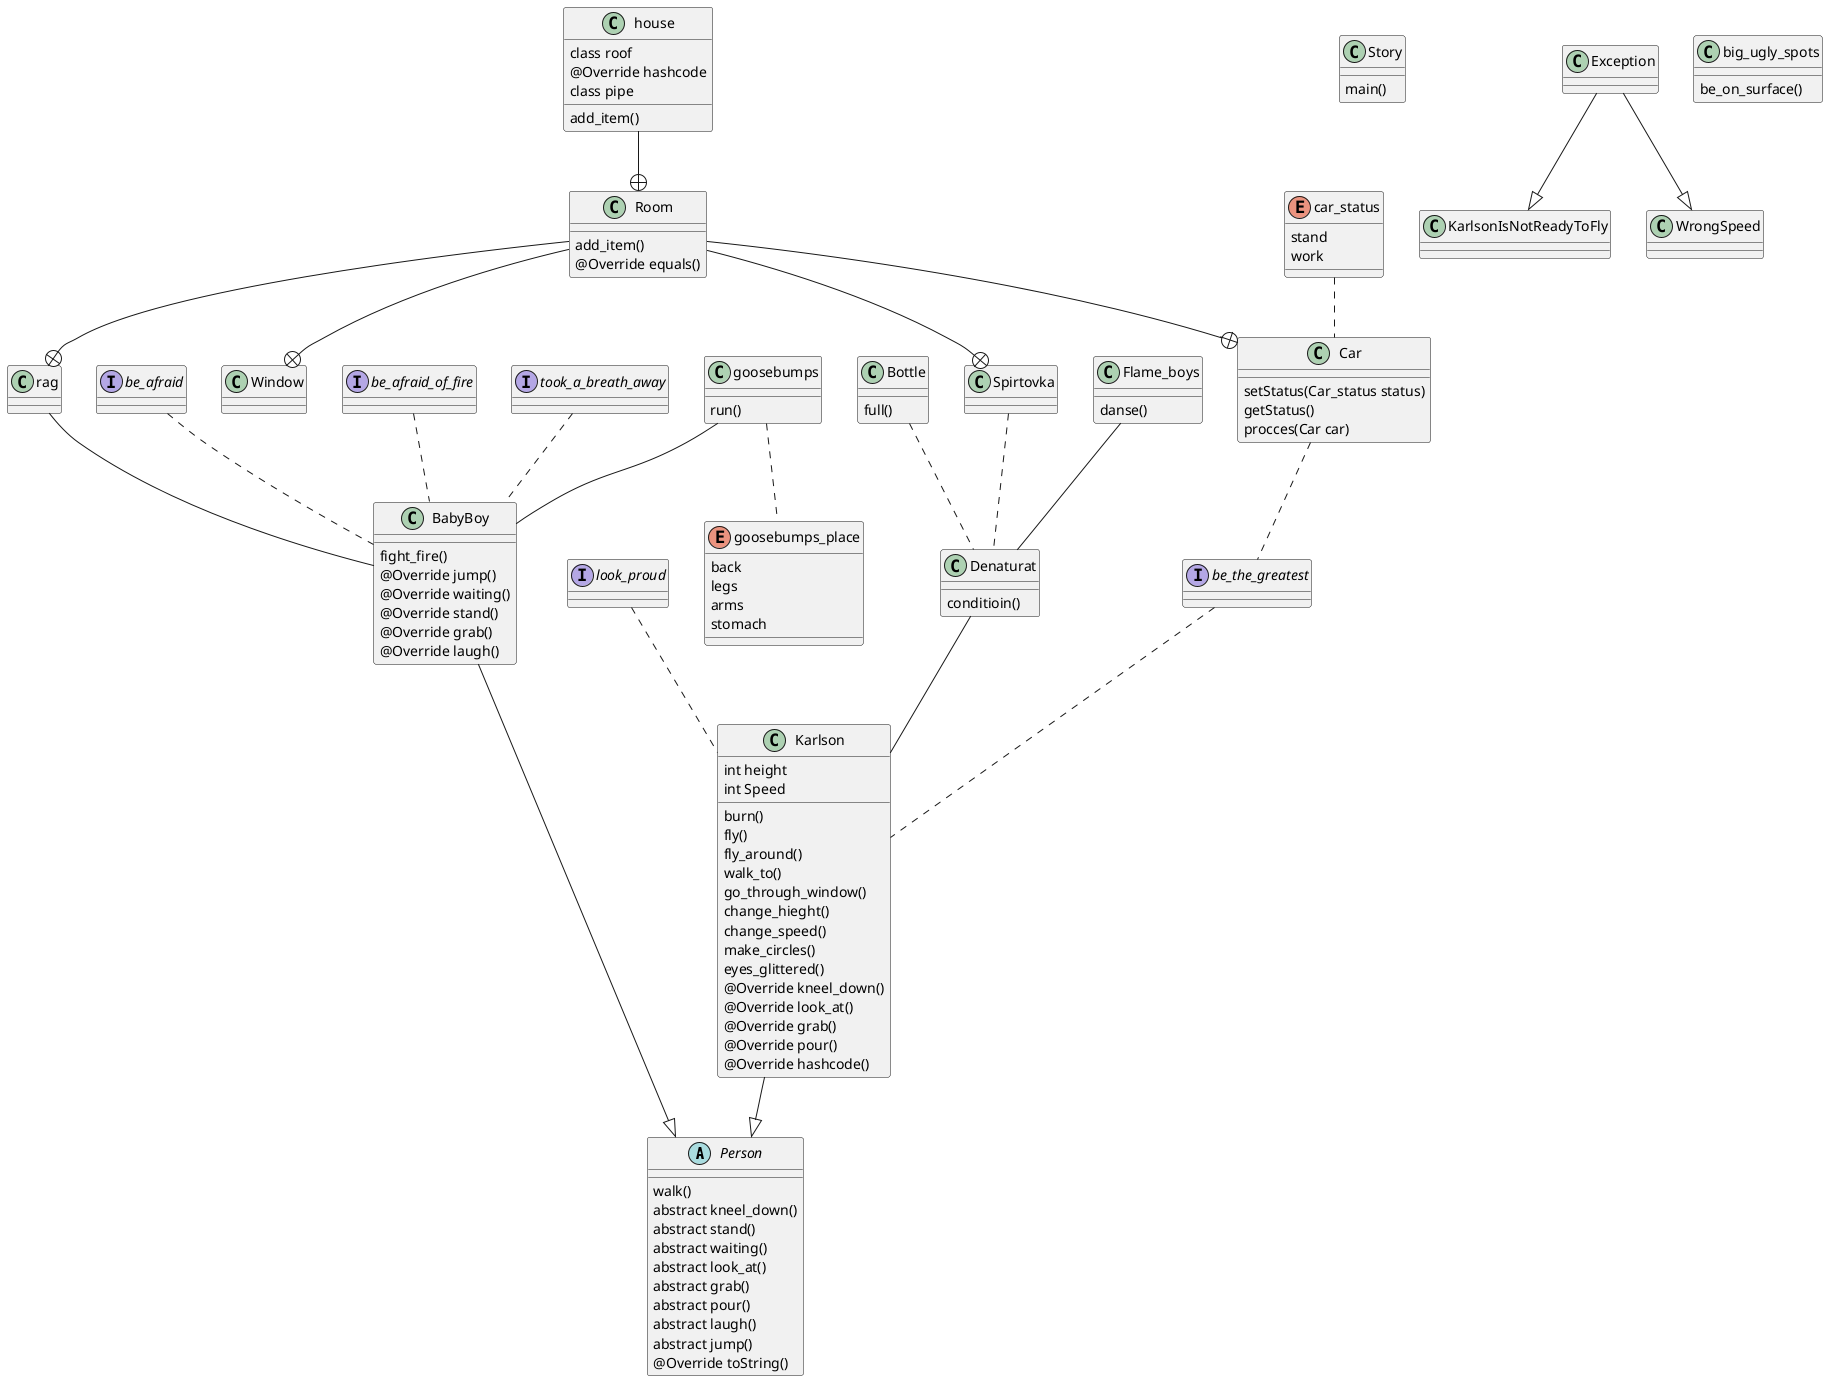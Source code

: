 @startuml
abstract class Person
Person : walk()
Person : abstract kneel_down()
Person : abstract stand()
Person : abstract waiting()
Person : abstract look_at()
Person : abstract grab()
Person : abstract pour()
Person : abstract laugh()
Person : abstract jump()
Person : @Override toString()
class Karlson
Karlson : int height
Karlson : int Speed
Karlson : burn()
Karlson : fly()
Karlson : fly_around()
Karlson : walk_to()
Karlson : go_through_window()
Karlson : change_hieght()
Karlson : change_speed()
Karlson : make_circles()
Karlson : eyes_glittered()
Karlson : @Override kneel_down()
Karlson : @Override look_at()
Karlson : @Override grab()
Karlson : @Override pour()
Karlson : @Override hashcode()
class BabyBoy
BabyBoy : fight_fire()
BabyBoy : @Override jump()
BabyBoy : @Override waiting()
BabyBoy : @Override stand()
BabyBoy : @Override grab()
BabyBoy : @Override laugh()


Karlson --|> Person
BabyBoy --|> Person
class goosebumps
goosebumps : run()
goosebumps .. goosebumps_place
goosebumps -- BabyBoy
enum goosebumps_place
goosebumps_place : back
goosebumps_place : legs
goosebumps_place : arms
goosebumps_place : stomach
interface be_afraid
interface be_afraid_of_fire
be_afraid .. BabyBoy
be_afraid_of_fire .. BabyBoy
interface took_a_breath_away
took_a_breath_away .. BabyBoy
interface be_the_greatest
interface look_proud
look_proud .. Karlson
be_the_greatest .. Karlson
class Story
Story : main()
class Denaturat
Denaturat : conditioin()
Denaturat -- Karlson
class Flame_boys
Flame_boys : danse()
Flame_boys -- Denaturat
class Bottle
Bottle : full()
Bottle .. Denaturat
class Spirtovka
Spirtovka .. Denaturat
class house
house : add_item()
house --+ Room
house : class roof
house : @Override hashcode
house : class pipe
class Window

class rag
rag --BabyBoy
class Room
Room : add_item()
Room : @Override equals()

Car .. be_the_greatest
class Car
Car : setStatus(Car_status status)
Car : getStatus()
Car : procces(Car car)

Room --+ Car
Room --+ rag
Room --+ Spirtovka
Room --+ Window

enum car_status
car_status : stand
car_status : work
car_status .. Car
class Exception
class KarlsonIsNotReadyToFly
class WrongSpeed
Exception --|> KarlsonIsNotReadyToFly
Exception --|> WrongSpeed
class big_ugly_spots
big_ugly_spots : be_on_surface()

@enduml